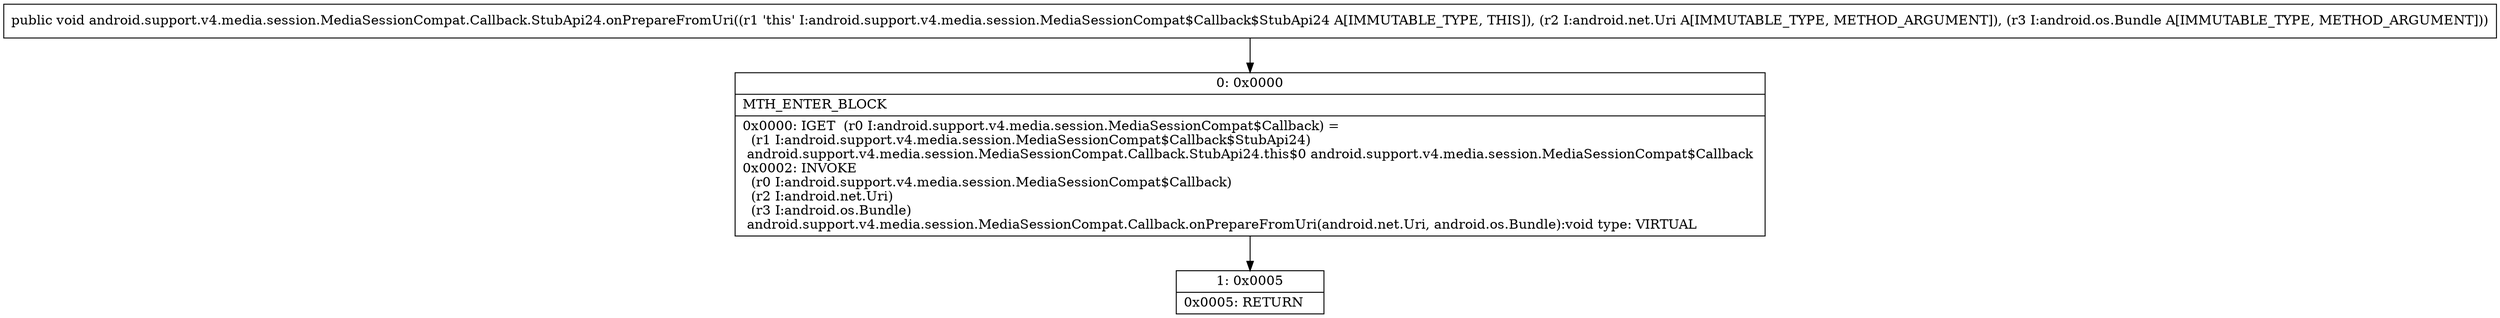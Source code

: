 digraph "CFG forandroid.support.v4.media.session.MediaSessionCompat.Callback.StubApi24.onPrepareFromUri(Landroid\/net\/Uri;Landroid\/os\/Bundle;)V" {
Node_0 [shape=record,label="{0\:\ 0x0000|MTH_ENTER_BLOCK\l|0x0000: IGET  (r0 I:android.support.v4.media.session.MediaSessionCompat$Callback) = \l  (r1 I:android.support.v4.media.session.MediaSessionCompat$Callback$StubApi24)\l android.support.v4.media.session.MediaSessionCompat.Callback.StubApi24.this$0 android.support.v4.media.session.MediaSessionCompat$Callback \l0x0002: INVOKE  \l  (r0 I:android.support.v4.media.session.MediaSessionCompat$Callback)\l  (r2 I:android.net.Uri)\l  (r3 I:android.os.Bundle)\l android.support.v4.media.session.MediaSessionCompat.Callback.onPrepareFromUri(android.net.Uri, android.os.Bundle):void type: VIRTUAL \l}"];
Node_1 [shape=record,label="{1\:\ 0x0005|0x0005: RETURN   \l}"];
MethodNode[shape=record,label="{public void android.support.v4.media.session.MediaSessionCompat.Callback.StubApi24.onPrepareFromUri((r1 'this' I:android.support.v4.media.session.MediaSessionCompat$Callback$StubApi24 A[IMMUTABLE_TYPE, THIS]), (r2 I:android.net.Uri A[IMMUTABLE_TYPE, METHOD_ARGUMENT]), (r3 I:android.os.Bundle A[IMMUTABLE_TYPE, METHOD_ARGUMENT])) }"];
MethodNode -> Node_0;
Node_0 -> Node_1;
}


